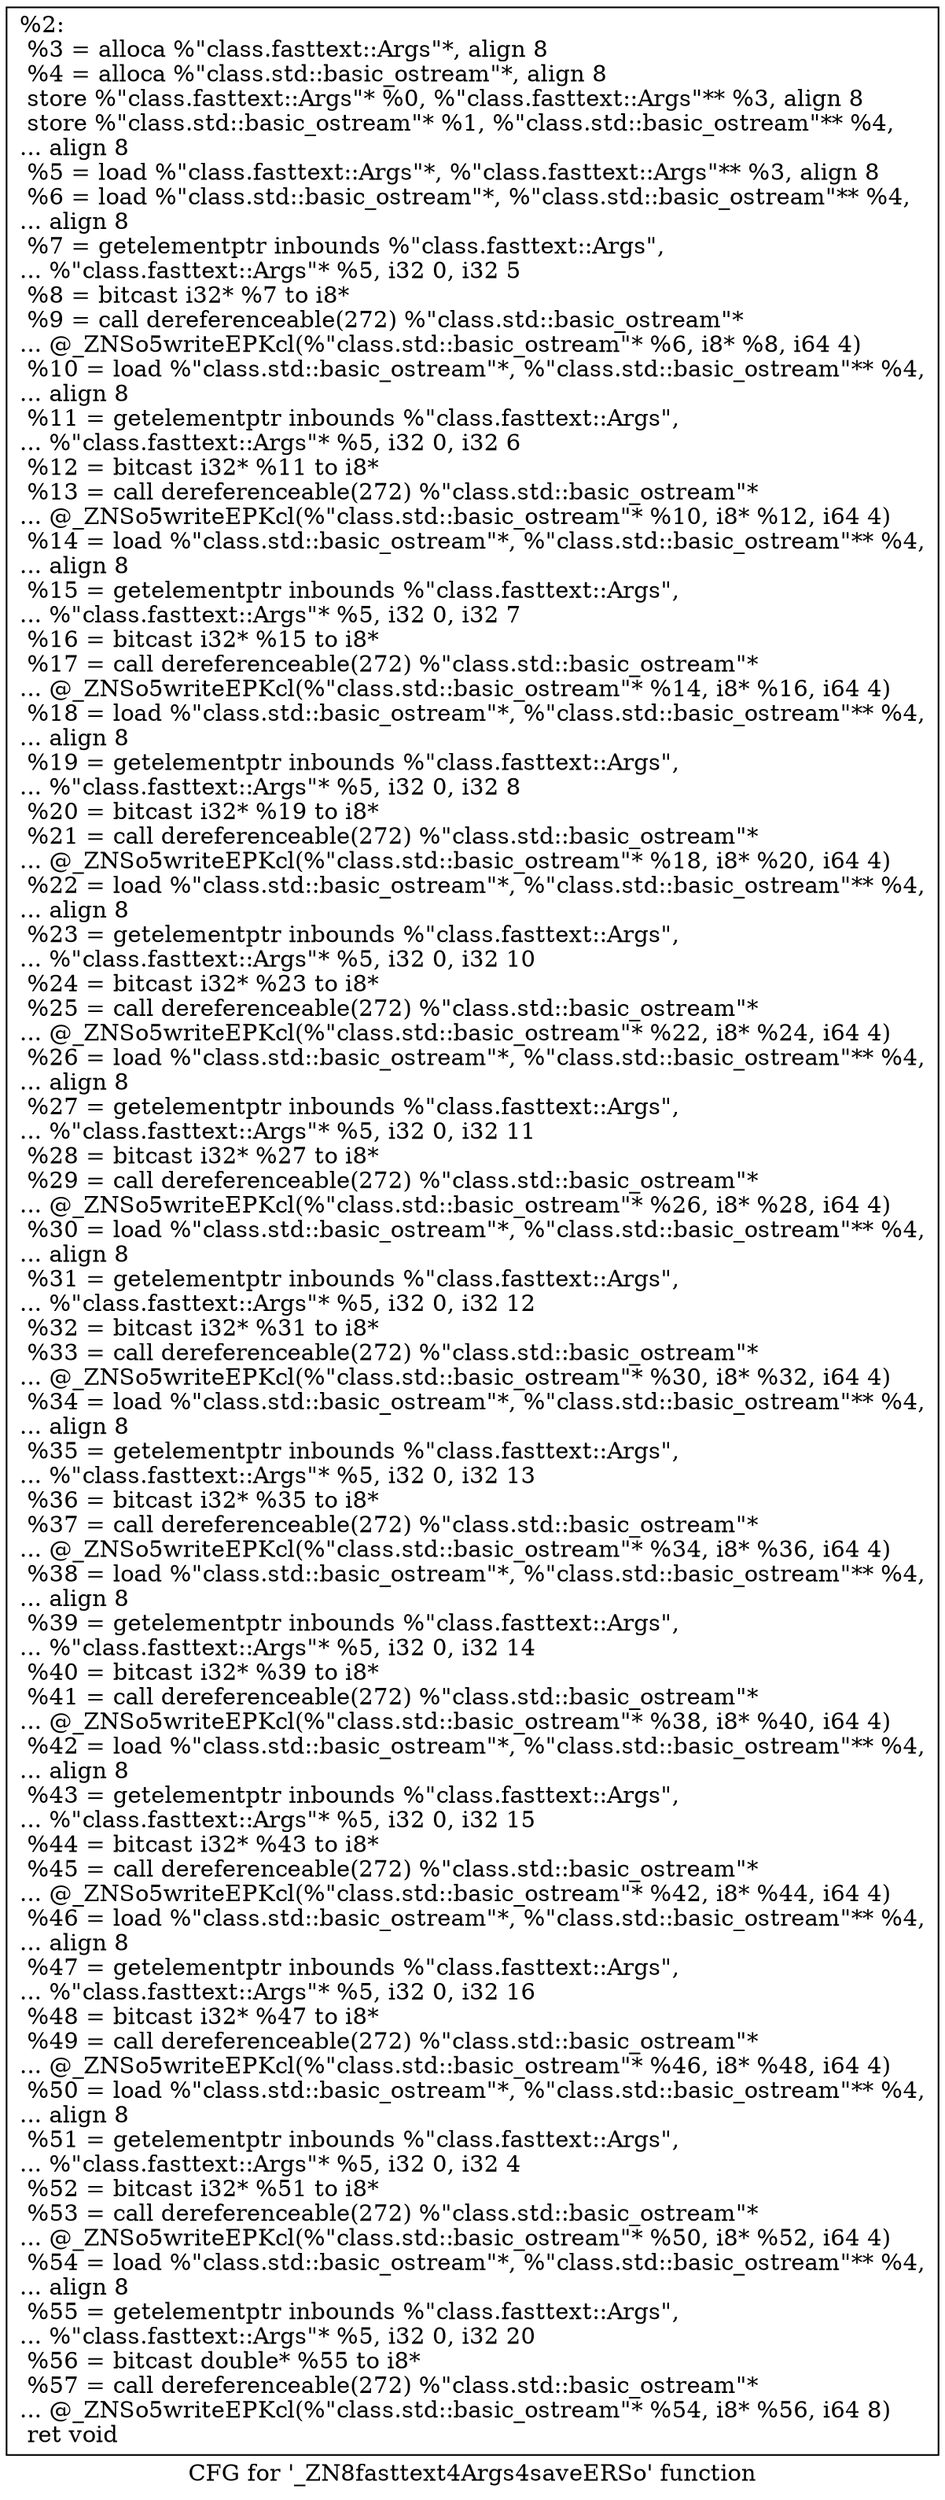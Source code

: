 digraph "CFG for '_ZN8fasttext4Args4saveERSo' function" {
	label="CFG for '_ZN8fasttext4Args4saveERSo' function";

	Node0x2063b00 [shape=record,label="{%2:\l  %3 = alloca %\"class.fasttext::Args\"*, align 8\l  %4 = alloca %\"class.std::basic_ostream\"*, align 8\l  store %\"class.fasttext::Args\"* %0, %\"class.fasttext::Args\"** %3, align 8\l  store %\"class.std::basic_ostream\"* %1, %\"class.std::basic_ostream\"** %4,\l... align 8\l  %5 = load %\"class.fasttext::Args\"*, %\"class.fasttext::Args\"** %3, align 8\l  %6 = load %\"class.std::basic_ostream\"*, %\"class.std::basic_ostream\"** %4,\l... align 8\l  %7 = getelementptr inbounds %\"class.fasttext::Args\",\l... %\"class.fasttext::Args\"* %5, i32 0, i32 5\l  %8 = bitcast i32* %7 to i8*\l  %9 = call dereferenceable(272) %\"class.std::basic_ostream\"*\l... @_ZNSo5writeEPKcl(%\"class.std::basic_ostream\"* %6, i8* %8, i64 4)\l  %10 = load %\"class.std::basic_ostream\"*, %\"class.std::basic_ostream\"** %4,\l... align 8\l  %11 = getelementptr inbounds %\"class.fasttext::Args\",\l... %\"class.fasttext::Args\"* %5, i32 0, i32 6\l  %12 = bitcast i32* %11 to i8*\l  %13 = call dereferenceable(272) %\"class.std::basic_ostream\"*\l... @_ZNSo5writeEPKcl(%\"class.std::basic_ostream\"* %10, i8* %12, i64 4)\l  %14 = load %\"class.std::basic_ostream\"*, %\"class.std::basic_ostream\"** %4,\l... align 8\l  %15 = getelementptr inbounds %\"class.fasttext::Args\",\l... %\"class.fasttext::Args\"* %5, i32 0, i32 7\l  %16 = bitcast i32* %15 to i8*\l  %17 = call dereferenceable(272) %\"class.std::basic_ostream\"*\l... @_ZNSo5writeEPKcl(%\"class.std::basic_ostream\"* %14, i8* %16, i64 4)\l  %18 = load %\"class.std::basic_ostream\"*, %\"class.std::basic_ostream\"** %4,\l... align 8\l  %19 = getelementptr inbounds %\"class.fasttext::Args\",\l... %\"class.fasttext::Args\"* %5, i32 0, i32 8\l  %20 = bitcast i32* %19 to i8*\l  %21 = call dereferenceable(272) %\"class.std::basic_ostream\"*\l... @_ZNSo5writeEPKcl(%\"class.std::basic_ostream\"* %18, i8* %20, i64 4)\l  %22 = load %\"class.std::basic_ostream\"*, %\"class.std::basic_ostream\"** %4,\l... align 8\l  %23 = getelementptr inbounds %\"class.fasttext::Args\",\l... %\"class.fasttext::Args\"* %5, i32 0, i32 10\l  %24 = bitcast i32* %23 to i8*\l  %25 = call dereferenceable(272) %\"class.std::basic_ostream\"*\l... @_ZNSo5writeEPKcl(%\"class.std::basic_ostream\"* %22, i8* %24, i64 4)\l  %26 = load %\"class.std::basic_ostream\"*, %\"class.std::basic_ostream\"** %4,\l... align 8\l  %27 = getelementptr inbounds %\"class.fasttext::Args\",\l... %\"class.fasttext::Args\"* %5, i32 0, i32 11\l  %28 = bitcast i32* %27 to i8*\l  %29 = call dereferenceable(272) %\"class.std::basic_ostream\"*\l... @_ZNSo5writeEPKcl(%\"class.std::basic_ostream\"* %26, i8* %28, i64 4)\l  %30 = load %\"class.std::basic_ostream\"*, %\"class.std::basic_ostream\"** %4,\l... align 8\l  %31 = getelementptr inbounds %\"class.fasttext::Args\",\l... %\"class.fasttext::Args\"* %5, i32 0, i32 12\l  %32 = bitcast i32* %31 to i8*\l  %33 = call dereferenceable(272) %\"class.std::basic_ostream\"*\l... @_ZNSo5writeEPKcl(%\"class.std::basic_ostream\"* %30, i8* %32, i64 4)\l  %34 = load %\"class.std::basic_ostream\"*, %\"class.std::basic_ostream\"** %4,\l... align 8\l  %35 = getelementptr inbounds %\"class.fasttext::Args\",\l... %\"class.fasttext::Args\"* %5, i32 0, i32 13\l  %36 = bitcast i32* %35 to i8*\l  %37 = call dereferenceable(272) %\"class.std::basic_ostream\"*\l... @_ZNSo5writeEPKcl(%\"class.std::basic_ostream\"* %34, i8* %36, i64 4)\l  %38 = load %\"class.std::basic_ostream\"*, %\"class.std::basic_ostream\"** %4,\l... align 8\l  %39 = getelementptr inbounds %\"class.fasttext::Args\",\l... %\"class.fasttext::Args\"* %5, i32 0, i32 14\l  %40 = bitcast i32* %39 to i8*\l  %41 = call dereferenceable(272) %\"class.std::basic_ostream\"*\l... @_ZNSo5writeEPKcl(%\"class.std::basic_ostream\"* %38, i8* %40, i64 4)\l  %42 = load %\"class.std::basic_ostream\"*, %\"class.std::basic_ostream\"** %4,\l... align 8\l  %43 = getelementptr inbounds %\"class.fasttext::Args\",\l... %\"class.fasttext::Args\"* %5, i32 0, i32 15\l  %44 = bitcast i32* %43 to i8*\l  %45 = call dereferenceable(272) %\"class.std::basic_ostream\"*\l... @_ZNSo5writeEPKcl(%\"class.std::basic_ostream\"* %42, i8* %44, i64 4)\l  %46 = load %\"class.std::basic_ostream\"*, %\"class.std::basic_ostream\"** %4,\l... align 8\l  %47 = getelementptr inbounds %\"class.fasttext::Args\",\l... %\"class.fasttext::Args\"* %5, i32 0, i32 16\l  %48 = bitcast i32* %47 to i8*\l  %49 = call dereferenceable(272) %\"class.std::basic_ostream\"*\l... @_ZNSo5writeEPKcl(%\"class.std::basic_ostream\"* %46, i8* %48, i64 4)\l  %50 = load %\"class.std::basic_ostream\"*, %\"class.std::basic_ostream\"** %4,\l... align 8\l  %51 = getelementptr inbounds %\"class.fasttext::Args\",\l... %\"class.fasttext::Args\"* %5, i32 0, i32 4\l  %52 = bitcast i32* %51 to i8*\l  %53 = call dereferenceable(272) %\"class.std::basic_ostream\"*\l... @_ZNSo5writeEPKcl(%\"class.std::basic_ostream\"* %50, i8* %52, i64 4)\l  %54 = load %\"class.std::basic_ostream\"*, %\"class.std::basic_ostream\"** %4,\l... align 8\l  %55 = getelementptr inbounds %\"class.fasttext::Args\",\l... %\"class.fasttext::Args\"* %5, i32 0, i32 20\l  %56 = bitcast double* %55 to i8*\l  %57 = call dereferenceable(272) %\"class.std::basic_ostream\"*\l... @_ZNSo5writeEPKcl(%\"class.std::basic_ostream\"* %54, i8* %56, i64 8)\l  ret void\l}"];
}
